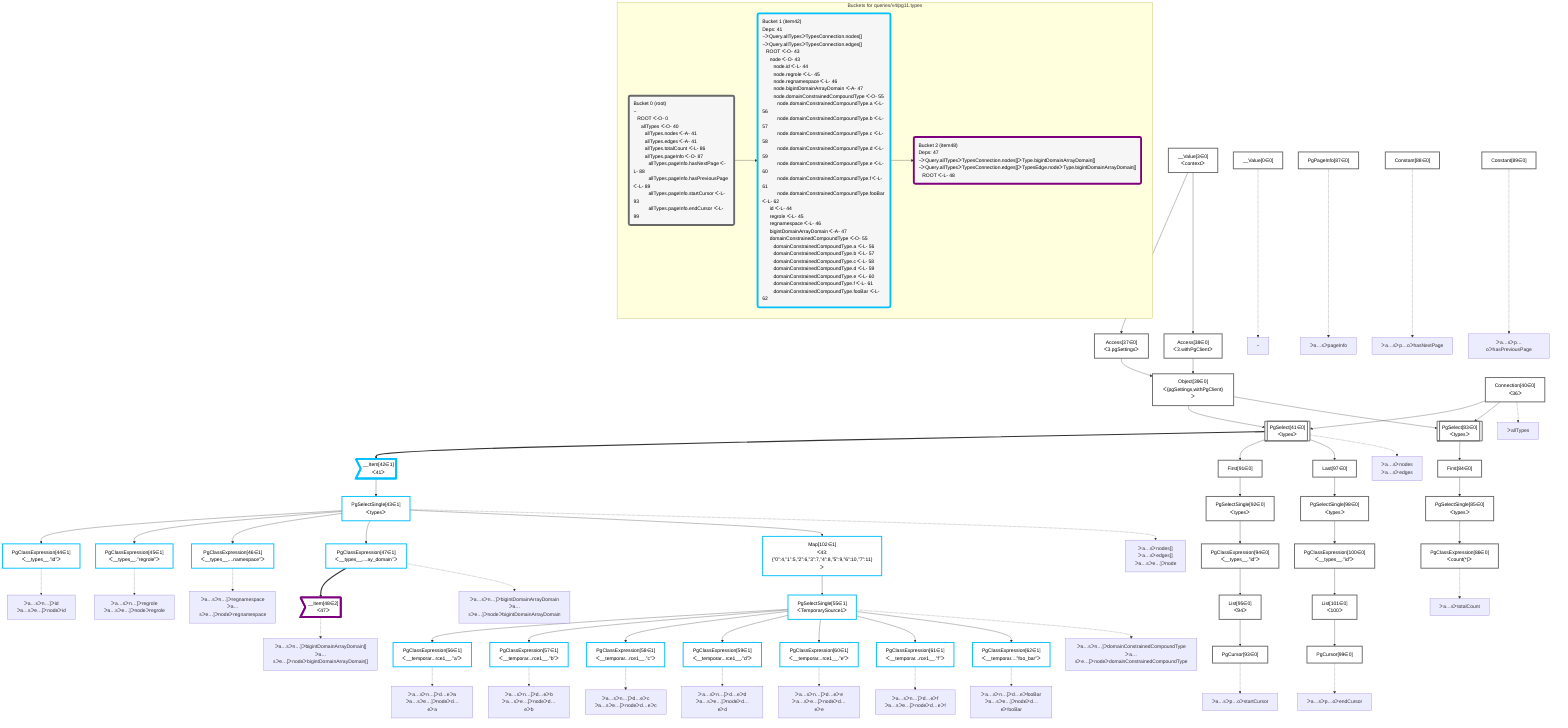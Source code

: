graph TD
    classDef path fill:#eee,stroke:#000,color:#000
    classDef plan fill:#fff,stroke-width:3px,color:#000
    classDef itemplan fill:#fff,stroke-width:6px,color:#000
    classDef sideeffectplan fill:#f00,stroke-width:6px,color:#000
    classDef bucket fill:#f6f6f6,color:#000,stroke-width:6px,text-align:left


    %% define plans
    __Value0["__Value[0∈0]"]:::plan
    __Value3["__Value[3∈0]<br />ᐸcontextᐳ"]:::plan
    Access37["Access[37∈0]<br />ᐸ3.pgSettingsᐳ"]:::plan
    Access38["Access[38∈0]<br />ᐸ3.withPgClientᐳ"]:::plan
    Object39["Object[39∈0]<br />ᐸ{pgSettings,withPgClient}ᐳ"]:::plan
    Connection40["Connection[40∈0]<br />ᐸ36ᐳ"]:::plan
    PgSelect41[["PgSelect[41∈0]<br />ᐸtypesᐳ"]]:::plan
    __Item42>"__Item[42∈1]<br />ᐸ41ᐳ"]:::itemplan
    PgSelectSingle43["PgSelectSingle[43∈1]<br />ᐸtypesᐳ"]:::plan
    PgClassExpression44["PgClassExpression[44∈1]<br />ᐸ__types__.”id”ᐳ"]:::plan
    PgClassExpression45["PgClassExpression[45∈1]<br />ᐸ__types__.”regrole”ᐳ"]:::plan
    PgClassExpression46["PgClassExpression[46∈1]<br />ᐸ__types__....namespace”ᐳ"]:::plan
    PgClassExpression47["PgClassExpression[47∈1]<br />ᐸ__types__....ay_domain”ᐳ"]:::plan
    __Item48>"__Item[48∈2]<br />ᐸ47ᐳ"]:::itemplan
    Map102["Map[102∈1]<br />ᐸ43:{”0”:4,”1”:5,”2”:6,”3”:7,”4”:8,”5”:9,”6”:10,”7”:11}ᐳ"]:::plan
    PgSelectSingle55["PgSelectSingle[55∈1]<br />ᐸTemporarySource1ᐳ"]:::plan
    PgClassExpression56["PgClassExpression[56∈1]<br />ᐸ__temporar...rce1__.”a”ᐳ"]:::plan
    PgClassExpression57["PgClassExpression[57∈1]<br />ᐸ__temporar...rce1__.”b”ᐳ"]:::plan
    PgClassExpression58["PgClassExpression[58∈1]<br />ᐸ__temporar...rce1__.”c”ᐳ"]:::plan
    PgClassExpression59["PgClassExpression[59∈1]<br />ᐸ__temporar...rce1__.”d”ᐳ"]:::plan
    PgClassExpression60["PgClassExpression[60∈1]<br />ᐸ__temporar...rce1__.”e”ᐳ"]:::plan
    PgClassExpression61["PgClassExpression[61∈1]<br />ᐸ__temporar...rce1__.”f”ᐳ"]:::plan
    PgClassExpression62["PgClassExpression[62∈1]<br />ᐸ__temporar....”foo_bar”ᐳ"]:::plan
    PgSelect83[["PgSelect[83∈0]<br />ᐸtypesᐳ"]]:::plan
    First84["First[84∈0]"]:::plan
    PgSelectSingle85["PgSelectSingle[85∈0]<br />ᐸtypesᐳ"]:::plan
    PgClassExpression86["PgClassExpression[86∈0]<br />ᐸcount(*)ᐳ"]:::plan
    PgPageInfo87["PgPageInfo[87∈0]"]:::plan
    Constant88["Constant[88∈0]"]:::plan
    Constant89["Constant[89∈0]"]:::plan
    First91["First[91∈0]"]:::plan
    PgSelectSingle92["PgSelectSingle[92∈0]<br />ᐸtypesᐳ"]:::plan
    PgClassExpression94["PgClassExpression[94∈0]<br />ᐸ__types__.”id”ᐳ"]:::plan
    List95["List[95∈0]<br />ᐸ94ᐳ"]:::plan
    PgCursor93["PgCursor[93∈0]"]:::plan
    Last97["Last[97∈0]"]:::plan
    PgSelectSingle98["PgSelectSingle[98∈0]<br />ᐸtypesᐳ"]:::plan
    PgClassExpression100["PgClassExpression[100∈0]<br />ᐸ__types__.”id”ᐳ"]:::plan
    List101["List[101∈0]<br />ᐸ100ᐳ"]:::plan
    PgCursor99["PgCursor[99∈0]"]:::plan

    %% plan dependencies
    __Value3 --> Access37
    __Value3 --> Access38
    Access37 & Access38 --> Object39
    Object39 & Connection40 --> PgSelect41
    PgSelect41 ==> __Item42
    __Item42 --> PgSelectSingle43
    PgSelectSingle43 --> PgClassExpression44
    PgSelectSingle43 --> PgClassExpression45
    PgSelectSingle43 --> PgClassExpression46
    PgSelectSingle43 --> PgClassExpression47
    PgClassExpression47 ==> __Item48
    PgSelectSingle43 --> Map102
    Map102 --> PgSelectSingle55
    PgSelectSingle55 --> PgClassExpression56
    PgSelectSingle55 --> PgClassExpression57
    PgSelectSingle55 --> PgClassExpression58
    PgSelectSingle55 --> PgClassExpression59
    PgSelectSingle55 --> PgClassExpression60
    PgSelectSingle55 --> PgClassExpression61
    PgSelectSingle55 --> PgClassExpression62
    Object39 & Connection40 --> PgSelect83
    PgSelect83 --> First84
    First84 --> PgSelectSingle85
    PgSelectSingle85 --> PgClassExpression86
    PgSelect41 --> First91
    First91 --> PgSelectSingle92
    PgSelectSingle92 --> PgClassExpression94
    PgClassExpression94 --> List95
    List95 --> PgCursor93
    PgSelect41 --> Last97
    Last97 --> PgSelectSingle98
    PgSelectSingle98 --> PgClassExpression100
    PgClassExpression100 --> List101
    List101 --> PgCursor99

    %% plan-to-path relationships
    P0["~"]
    __Value0 -.-> P0
    P40["ᐳallTypes"]
    Connection40 -.-> P40
    P41["ᐳa…sᐳnodes<br />ᐳa…sᐳedges"]
    PgSelect41 -.-> P41
    P43["ᐳa…sᐳnodes[]<br />ᐳa…sᐳedges[]<br />ᐳa…sᐳe…]ᐳnode"]
    PgSelectSingle43 -.-> P43
    P44["ᐳa…sᐳn…]ᐳid<br />ᐳa…sᐳe…]ᐳnodeᐳid"]
    PgClassExpression44 -.-> P44
    P45["ᐳa…sᐳn…]ᐳregrole<br />ᐳa…sᐳe…]ᐳnodeᐳregrole"]
    PgClassExpression45 -.-> P45
    P46["ᐳa…sᐳn…]ᐳregnamespace<br />ᐳa…sᐳe…]ᐳnodeᐳregnamespace"]
    PgClassExpression46 -.-> P46
    P47["ᐳa…sᐳn…]ᐳbigintDomainArrayDomain<br />ᐳa…sᐳe…]ᐳnodeᐳbigintDomainArrayDomain"]
    PgClassExpression47 -.-> P47
    P48["ᐳa…sᐳn…]ᐳbigintDomainArrayDomain[]<br />ᐳa…sᐳe…]ᐳnodeᐳbigintDomainArrayDomain[]"]
    __Item48 -.-> P48
    P55["ᐳa…sᐳn…]ᐳdomainConstrainedCompoundType<br />ᐳa…sᐳe…]ᐳnodeᐳdomainConstrainedCompoundType"]
    PgSelectSingle55 -.-> P55
    P56["ᐳa…sᐳn…]ᐳd…eᐳa<br />ᐳa…sᐳe…]ᐳnodeᐳd…eᐳa"]
    PgClassExpression56 -.-> P56
    P57["ᐳa…sᐳn…]ᐳd…eᐳb<br />ᐳa…sᐳe…]ᐳnodeᐳd…eᐳb"]
    PgClassExpression57 -.-> P57
    P58["ᐳa…sᐳn…]ᐳd…eᐳc<br />ᐳa…sᐳe…]ᐳnodeᐳd…eᐳc"]
    PgClassExpression58 -.-> P58
    P59["ᐳa…sᐳn…]ᐳd…eᐳd<br />ᐳa…sᐳe…]ᐳnodeᐳd…eᐳd"]
    PgClassExpression59 -.-> P59
    P60["ᐳa…sᐳn…]ᐳd…eᐳe<br />ᐳa…sᐳe…]ᐳnodeᐳd…eᐳe"]
    PgClassExpression60 -.-> P60
    P61["ᐳa…sᐳn…]ᐳd…eᐳf<br />ᐳa…sᐳe…]ᐳnodeᐳd…eᐳf"]
    PgClassExpression61 -.-> P61
    P62["ᐳa…sᐳn…]ᐳd…eᐳfooBar<br />ᐳa…sᐳe…]ᐳnodeᐳd…eᐳfooBar"]
    PgClassExpression62 -.-> P62
    P86["ᐳa…sᐳtotalCount"]
    PgClassExpression86 -.-> P86
    P87["ᐳa…sᐳpageInfo"]
    PgPageInfo87 -.-> P87
    P88["ᐳa…sᐳp…oᐳhasNextPage"]
    Constant88 -.-> P88
    P89["ᐳa…sᐳp…oᐳhasPreviousPage"]
    Constant89 -.-> P89
    P93["ᐳa…sᐳp…oᐳstartCursor"]
    PgCursor93 -.-> P93
    P99["ᐳa…sᐳp…oᐳendCursor"]
    PgCursor99 -.-> P99

    subgraph "Buckets for queries/v4/pg11.types"
    Bucket0("Bucket 0 (root)<br />~<br />⠀ROOT ᐸ-O- 0<br />⠀⠀allTypes ᐸ-O- 40<br />⠀⠀⠀allTypes.nodes ᐸ-A- 41<br />⠀⠀⠀allTypes.edges ᐸ-A- 41<br />⠀⠀⠀allTypes.totalCount ᐸ-L- 86<br />⠀⠀⠀allTypes.pageInfo ᐸ-O- 87<br />⠀⠀⠀⠀allTypes.pageInfo.hasNextPage ᐸ-L- 88<br />⠀⠀⠀⠀allTypes.pageInfo.hasPreviousPage ᐸ-L- 89<br />⠀⠀⠀⠀allTypes.pageInfo.startCursor ᐸ-L- 93<br />⠀⠀⠀⠀allTypes.pageInfo.endCursor ᐸ-L- 99"):::bucket
    classDef bucket0 stroke:#696969
    class Bucket0,__Value0,__Value3,Access37,Access38,Object39,Connection40,PgSelect41,PgSelect83,First84,PgSelectSingle85,PgClassExpression86,PgPageInfo87,Constant88,Constant89,First91,PgSelectSingle92,PgCursor93,PgClassExpression94,List95,Last97,PgSelectSingle98,PgCursor99,PgClassExpression100,List101 bucket0
    Bucket1("Bucket 1 (item42)<br />Deps: 41<br />~ᐳQuery.allTypesᐳTypesConnection.nodes[]<br />~ᐳQuery.allTypesᐳTypesConnection.edges[]<br />⠀ROOT ᐸ-O- 43<br />⠀⠀node ᐸ-O- 43<br />⠀⠀⠀node.id ᐸ-L- 44<br />⠀⠀⠀node.regrole ᐸ-L- 45<br />⠀⠀⠀node.regnamespace ᐸ-L- 46<br />⠀⠀⠀node.bigintDomainArrayDomain ᐸ-A- 47<br />⠀⠀⠀node.domainConstrainedCompoundType ᐸ-O- 55<br />⠀⠀⠀⠀node.domainConstrainedCompoundType.a ᐸ-L- 56<br />⠀⠀⠀⠀node.domainConstrainedCompoundType.b ᐸ-L- 57<br />⠀⠀⠀⠀node.domainConstrainedCompoundType.c ᐸ-L- 58<br />⠀⠀⠀⠀node.domainConstrainedCompoundType.d ᐸ-L- 59<br />⠀⠀⠀⠀node.domainConstrainedCompoundType.e ᐸ-L- 60<br />⠀⠀⠀⠀node.domainConstrainedCompoundType.f ᐸ-L- 61<br />⠀⠀⠀⠀node.domainConstrainedCompoundType.fooBar ᐸ-L- 62<br />⠀⠀id ᐸ-L- 44<br />⠀⠀regrole ᐸ-L- 45<br />⠀⠀regnamespace ᐸ-L- 46<br />⠀⠀bigintDomainArrayDomain ᐸ-A- 47<br />⠀⠀domainConstrainedCompoundType ᐸ-O- 55<br />⠀⠀⠀domainConstrainedCompoundType.a ᐸ-L- 56<br />⠀⠀⠀domainConstrainedCompoundType.b ᐸ-L- 57<br />⠀⠀⠀domainConstrainedCompoundType.c ᐸ-L- 58<br />⠀⠀⠀domainConstrainedCompoundType.d ᐸ-L- 59<br />⠀⠀⠀domainConstrainedCompoundType.e ᐸ-L- 60<br />⠀⠀⠀domainConstrainedCompoundType.f ᐸ-L- 61<br />⠀⠀⠀domainConstrainedCompoundType.fooBar ᐸ-L- 62"):::bucket
    classDef bucket1 stroke:#00bfff
    class Bucket1,__Item42,PgSelectSingle43,PgClassExpression44,PgClassExpression45,PgClassExpression46,PgClassExpression47,PgSelectSingle55,PgClassExpression56,PgClassExpression57,PgClassExpression58,PgClassExpression59,PgClassExpression60,PgClassExpression61,PgClassExpression62,Map102 bucket1
    Bucket2("Bucket 2 (item48)<br />Deps: 47<br />~ᐳQuery.allTypesᐳTypesConnection.nodes[]ᐳType.bigintDomainArrayDomain[]<br />~ᐳQuery.allTypesᐳTypesConnection.edges[]ᐳTypesEdge.nodeᐳType.bigintDomainArrayDomain[]<br />⠀ROOT ᐸ-L- 48"):::bucket
    classDef bucket2 stroke:#7f007f
    class Bucket2,__Item48 bucket2
    Bucket0 --> Bucket1
    Bucket1 --> Bucket2
    end